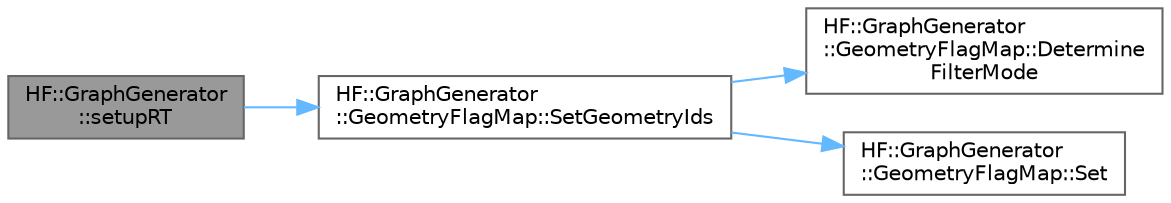 digraph "HF::GraphGenerator::setupRT"
{
 // LATEX_PDF_SIZE
  bgcolor="transparent";
  edge [fontname=Helvetica,fontsize=10,labelfontname=Helvetica,labelfontsize=10];
  node [fontname=Helvetica,fontsize=10,shape=box,height=0.2,width=0.4];
  rankdir="LR";
  Node1 [label="HF::GraphGenerator\l::setupRT",height=0.2,width=0.4,color="gray40", fillcolor="grey60", style="filled", fontcolor="black",tooltip="Converts the raytracer to a multiRT if required, then map geometry ids to hitflags."];
  Node1 -> Node2 [color="steelblue1",style="solid"];
  Node2 [label="HF::GraphGenerator\l::GeometryFlagMap::SetGeometryIds",height=0.2,width=0.4,color="grey40", fillcolor="white", style="filled",URL="$a01299.html#a5f5b32d65d3d43143915633c8411acaf",tooltip="Set geometry ids as being walkable or obstacles."];
  Node2 -> Node3 [color="steelblue1",style="solid"];
  Node3 [label="HF::GraphGenerator\l::GeometryFlagMap::Determine\lFilterMode",height=0.2,width=0.4,color="grey40", fillcolor="white", style="filled",URL="$a01299.html#aa6023b7a8de09fb747bd049938f1e5b8",tooltip="Set the filter mode of this GeometryFlagMap based on the input types."];
  Node2 -> Node4 [color="steelblue1",style="solid"];
  Node4 [label="HF::GraphGenerator\l::GeometryFlagMap::Set",height=0.2,width=0.4,color="grey40", fillcolor="white", style="filled",URL="$a01299.html#ac9dab2d023f758ccf718d1e7c8f98e31",tooltip="Set the value of a key in the internal dictionary."];
}
